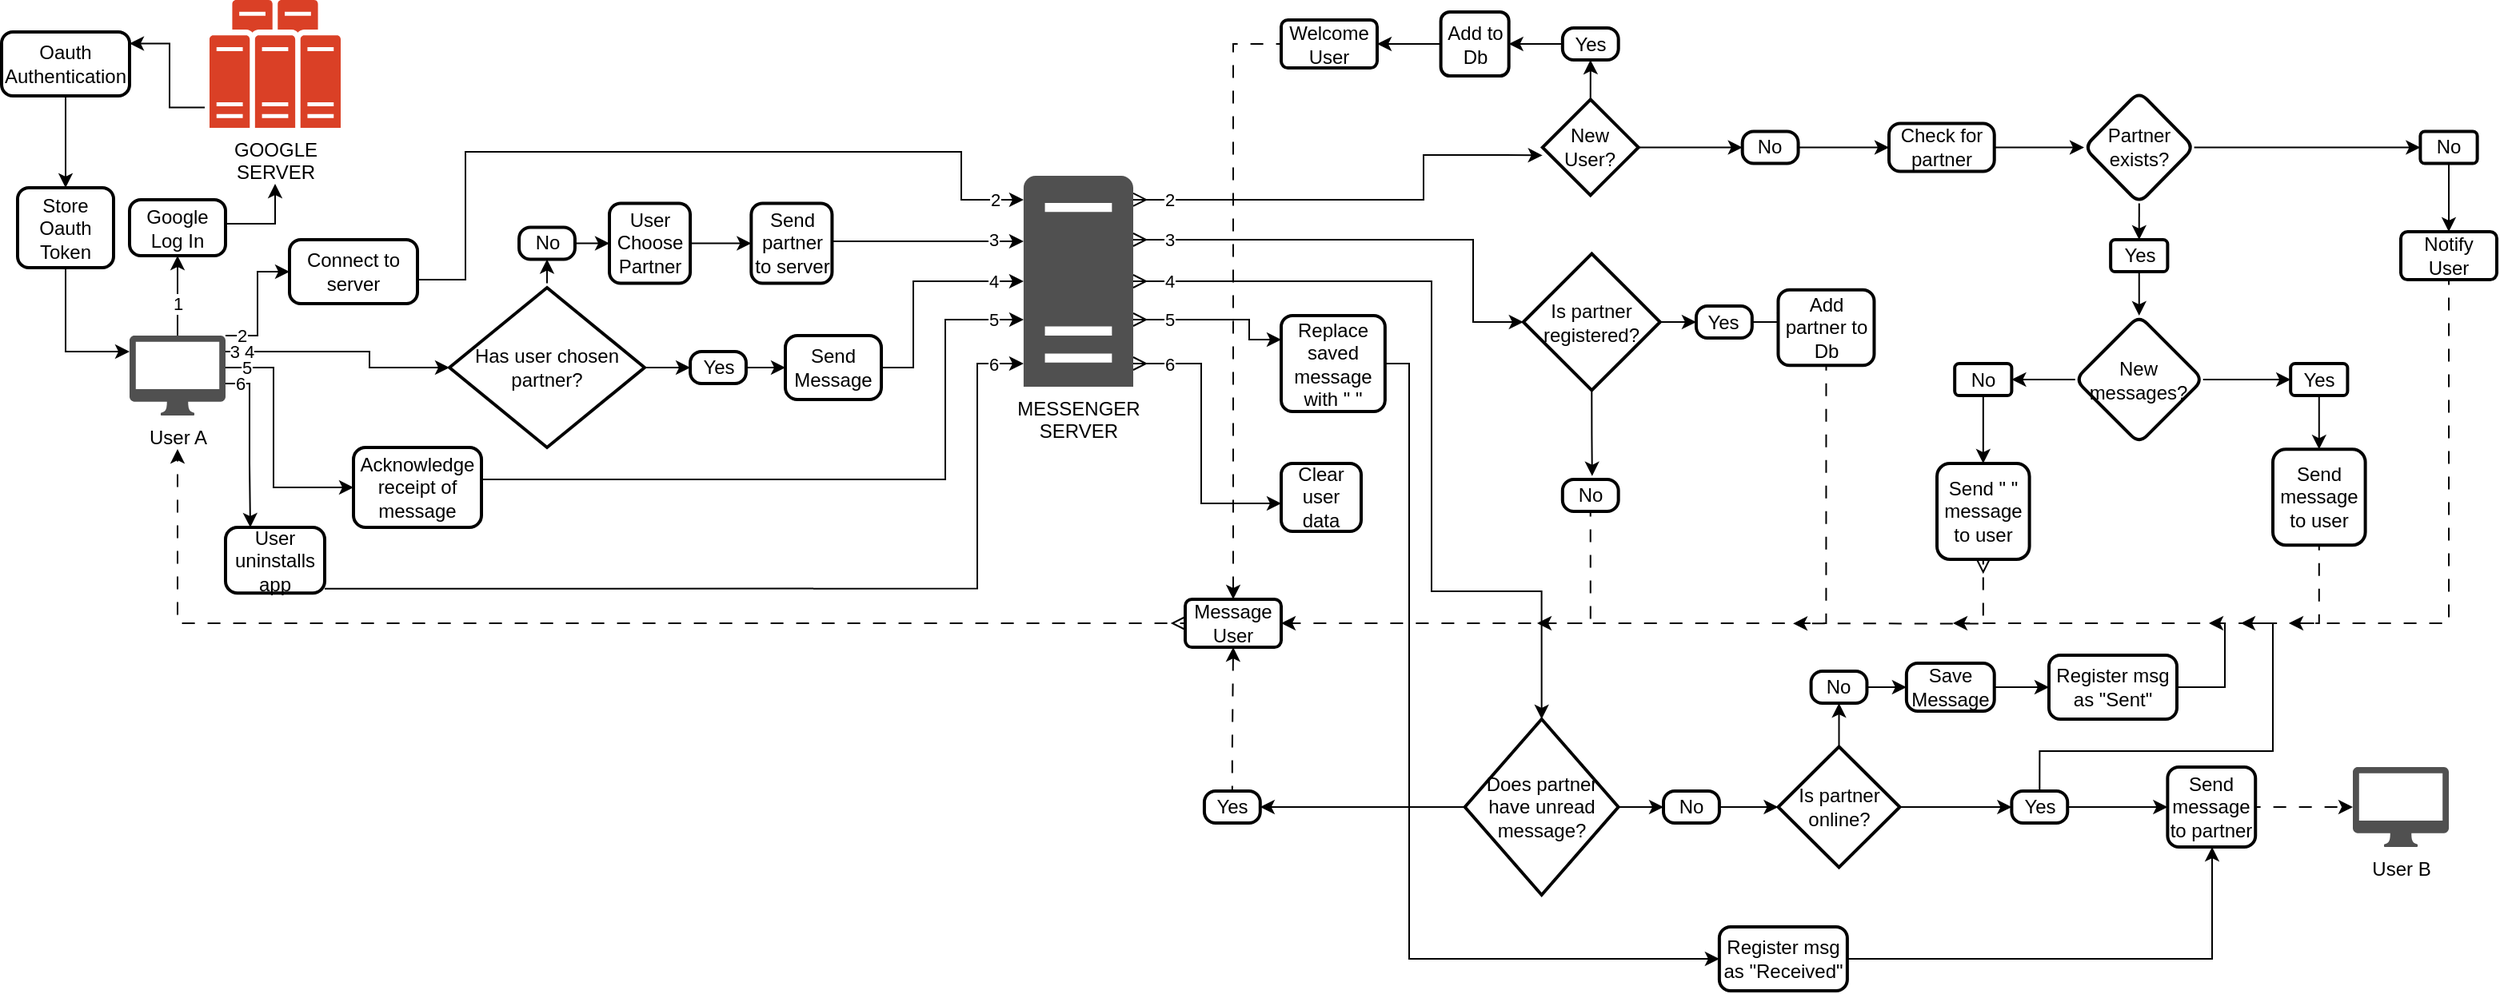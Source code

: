 <mxfile version="24.0.7" type="github">
  <diagram id="C5RBs43oDa-KdzZeNtuy" name="Page-1">
    <mxGraphModel dx="1120" dy="1369" grid="1" gridSize="10" guides="1" tooltips="1" connect="1" arrows="1" fold="1" page="1" pageScale="1" pageWidth="827" pageHeight="1169" math="0" shadow="0">
      <root>
        <mxCell id="WIyWlLk6GJQsqaUBKTNV-0" />
        <mxCell id="WIyWlLk6GJQsqaUBKTNV-1" parent="WIyWlLk6GJQsqaUBKTNV-0" />
        <mxCell id="h7MqWpgEjOswDt-EI_l6-31" value="1" style="edgeStyle=orthogonalEdgeStyle;rounded=0;orthogonalLoop=1;jettySize=auto;html=1;entryX=0.5;entryY=1;entryDx=0;entryDy=0;" parent="WIyWlLk6GJQsqaUBKTNV-1" source="h7MqWpgEjOswDt-EI_l6-2" target="h7MqWpgEjOswDt-EI_l6-8" edge="1">
          <mxGeometry x="-0.2" relative="1" as="geometry">
            <mxPoint x="152" y="250" as="sourcePoint" />
            <mxPoint x="-550" y="60" as="targetPoint" />
            <Array as="points">
              <mxPoint x="-550" y="80" />
              <mxPoint x="-550" y="80" />
            </Array>
            <mxPoint as="offset" />
          </mxGeometry>
        </mxCell>
        <mxCell id="h7MqWpgEjOswDt-EI_l6-88" value="3 4" style="edgeStyle=orthogonalEdgeStyle;rounded=0;orthogonalLoop=1;jettySize=auto;html=1;entryX=0;entryY=0.5;entryDx=0;entryDy=0;entryPerimeter=0;" parent="WIyWlLk6GJQsqaUBKTNV-1" source="h7MqWpgEjOswDt-EI_l6-2" target="h7MqWpgEjOswDt-EI_l6-89" edge="1">
          <mxGeometry x="-0.867" relative="1" as="geometry">
            <mxPoint x="-520" y="120" as="sourcePoint" />
            <mxPoint x="-390" y="110" as="targetPoint" />
            <Array as="points">
              <mxPoint x="-430" y="110" />
              <mxPoint x="-430" y="120" />
            </Array>
            <mxPoint as="offset" />
          </mxGeometry>
        </mxCell>
        <mxCell id="h7MqWpgEjOswDt-EI_l6-167" value="2" style="edgeStyle=orthogonalEdgeStyle;rounded=0;orthogonalLoop=1;jettySize=auto;html=1;entryX=0;entryY=0.5;entryDx=0;entryDy=0;" parent="WIyWlLk6GJQsqaUBKTNV-1" source="h7MqWpgEjOswDt-EI_l6-2" target="h7MqWpgEjOswDt-EI_l6-166" edge="1">
          <mxGeometry x="-0.75" relative="1" as="geometry">
            <Array as="points">
              <mxPoint x="-500" y="100" />
              <mxPoint x="-500" y="60" />
            </Array>
            <mxPoint as="offset" />
          </mxGeometry>
        </mxCell>
        <mxCell id="h7MqWpgEjOswDt-EI_l6-168" value="5" style="edgeStyle=orthogonalEdgeStyle;rounded=0;orthogonalLoop=1;jettySize=auto;html=1;entryX=0;entryY=0.5;entryDx=0;entryDy=0;" parent="WIyWlLk6GJQsqaUBKTNV-1" source="h7MqWpgEjOswDt-EI_l6-2" target="h7MqWpgEjOswDt-EI_l6-157" edge="1">
          <mxGeometry x="-0.84" relative="1" as="geometry">
            <Array as="points">
              <mxPoint x="-490" y="120" />
              <mxPoint x="-490" y="195" />
            </Array>
            <mxPoint as="offset" />
          </mxGeometry>
        </mxCell>
        <mxCell id="7_p2GyNapViN1X11C1iY-2" value="6" style="edgeStyle=orthogonalEdgeStyle;rounded=0;orthogonalLoop=1;jettySize=auto;html=1;entryX=0.25;entryY=0;entryDx=0;entryDy=0;" edge="1" parent="WIyWlLk6GJQsqaUBKTNV-1" source="h7MqWpgEjOswDt-EI_l6-2" target="7_p2GyNapViN1X11C1iY-3">
          <mxGeometry x="-0.841" relative="1" as="geometry">
            <mxPoint x="-500" y="200" as="targetPoint" />
            <Array as="points">
              <mxPoint x="-505" y="130" />
              <mxPoint x="-505" y="180" />
              <mxPoint x="-504" y="180" />
            </Array>
            <mxPoint as="offset" />
          </mxGeometry>
        </mxCell>
        <mxCell id="h7MqWpgEjOswDt-EI_l6-2" value="User A" style="sketch=0;pointerEvents=1;shadow=0;dashed=0;html=1;strokeColor=none;fillColor=#505050;labelPosition=center;verticalLabelPosition=bottom;verticalAlign=top;outlineConnect=0;align=center;shape=mxgraph.office.devices.mac_client;points=[[0.02,0.06,0,0,0],[0.5,1,0,0,21]];" parent="WIyWlLk6GJQsqaUBKTNV-1" vertex="1">
          <mxGeometry x="-580" y="100" width="60" height="50" as="geometry" />
        </mxCell>
        <mxCell id="h7MqWpgEjOswDt-EI_l6-23" style="edgeStyle=orthogonalEdgeStyle;rounded=0;orthogonalLoop=1;jettySize=auto;html=1;exitX=0.983;exitY=0.585;exitDx=0;exitDy=0;entryX=0.5;entryY=1;entryDx=0;entryDy=35;entryPerimeter=0;exitPerimeter=0;" parent="WIyWlLk6GJQsqaUBKTNV-1" source="h7MqWpgEjOswDt-EI_l6-8" target="h7MqWpgEjOswDt-EI_l6-13" edge="1">
          <mxGeometry relative="1" as="geometry">
            <mxPoint x="-490" y="10" as="targetPoint" />
            <Array as="points">
              <mxPoint x="-521" y="30" />
              <mxPoint x="-489" y="30" />
            </Array>
          </mxGeometry>
        </mxCell>
        <mxCell id="h7MqWpgEjOswDt-EI_l6-8" value="Google Log In" style="rounded=1;whiteSpace=wrap;html=1;absoluteArcSize=1;arcSize=14;strokeWidth=2;" parent="WIyWlLk6GJQsqaUBKTNV-1" vertex="1">
          <mxGeometry x="-580" y="15" width="60" height="35" as="geometry" />
        </mxCell>
        <mxCell id="h7MqWpgEjOswDt-EI_l6-34" value="2" style="edgeStyle=orthogonalEdgeStyle;rounded=0;orthogonalLoop=1;jettySize=auto;html=1;entryX=0;entryY=0.5;entryDx=0;entryDy=0;entryPerimeter=0;jumpStyle=none;startArrow=ERmany;startFill=0;strokeWidth=1;shadow=0;" parent="WIyWlLk6GJQsqaUBKTNV-1" edge="1">
          <mxGeometry x="-0.842" relative="1" as="geometry">
            <mxPoint x="303.37" y="-12.8" as="targetPoint" />
            <mxPoint x="47.5" y="14.95" as="sourcePoint" />
            <Array as="points">
              <mxPoint x="229" y="14.95" />
              <mxPoint x="229" y="-13.05" />
              <mxPoint x="280" y="-13.05" />
            </Array>
            <mxPoint as="offset" />
          </mxGeometry>
        </mxCell>
        <mxCell id="h7MqWpgEjOswDt-EI_l6-161" value="5" style="edgeStyle=orthogonalEdgeStyle;rounded=0;orthogonalLoop=1;jettySize=auto;html=1;entryX=0;entryY=0.25;entryDx=0;entryDy=0;startArrow=ERmany;startFill=0;" parent="WIyWlLk6GJQsqaUBKTNV-1" source="h7MqWpgEjOswDt-EI_l6-12" target="h7MqWpgEjOswDt-EI_l6-160" edge="1">
          <mxGeometry x="-0.572" relative="1" as="geometry">
            <mxPoint x="118.96" y="122" as="targetPoint" />
            <Array as="points">
              <mxPoint x="120" y="90" />
              <mxPoint x="120" y="103" />
            </Array>
            <mxPoint as="offset" />
          </mxGeometry>
        </mxCell>
        <mxCell id="h7MqWpgEjOswDt-EI_l6-12" value="MESSENGER&lt;br&gt;SERVER" style="sketch=0;pointerEvents=1;shadow=0;dashed=0;html=1;strokeColor=none;fillColor=#505050;labelPosition=center;verticalLabelPosition=bottom;verticalAlign=top;outlineConnect=0;align=center;shape=mxgraph.office.servers.server_generic;points=[[0.11,0.94,0,0,0],[0.5,1,0,0,34],[1,1,0,2,3]];" parent="WIyWlLk6GJQsqaUBKTNV-1" vertex="1">
          <mxGeometry x="-21.04" width="68.54" height="132" as="geometry" />
        </mxCell>
        <mxCell id="h7MqWpgEjOswDt-EI_l6-13" value="GOOGLE&lt;br&gt;SERVER" style="sketch=0;pointerEvents=1;shadow=0;dashed=0;html=1;strokeColor=none;fillColor=#505050;labelPosition=center;verticalLabelPosition=bottom;verticalAlign=top;outlineConnect=0;align=center;shape=mxgraph.office.servers.server_farm;fillColor=#DA4026;points=[[0,0.84,0,-3,0],[0.5,1,0,0,35]];" parent="WIyWlLk6GJQsqaUBKTNV-1" vertex="1">
          <mxGeometry x="-530" y="-110" width="82" height="80" as="geometry" />
        </mxCell>
        <mxCell id="h7MqWpgEjOswDt-EI_l6-15" value="Oauth&lt;div&gt;&lt;span style=&quot;background-color: initial;&quot;&gt;Authentication&lt;/span&gt;&lt;/div&gt;" style="rounded=1;whiteSpace=wrap;html=1;absoluteArcSize=1;arcSize=14;strokeWidth=2;" parent="WIyWlLk6GJQsqaUBKTNV-1" vertex="1">
          <mxGeometry x="-660" y="-90" width="80" height="40" as="geometry" />
        </mxCell>
        <mxCell id="h7MqWpgEjOswDt-EI_l6-26" style="edgeStyle=orthogonalEdgeStyle;rounded=0;orthogonalLoop=1;jettySize=auto;html=1;exitX=0;exitY=0.84;exitDx=-3;exitDy=0;exitPerimeter=0;entryX=1;entryY=0.18;entryDx=0;entryDy=0;entryPerimeter=0;" parent="WIyWlLk6GJQsqaUBKTNV-1" source="h7MqWpgEjOswDt-EI_l6-13" target="h7MqWpgEjOswDt-EI_l6-15" edge="1">
          <mxGeometry relative="1" as="geometry" />
        </mxCell>
        <mxCell id="h7MqWpgEjOswDt-EI_l6-33" value="" style="edgeStyle=orthogonalEdgeStyle;rounded=0;orthogonalLoop=1;jettySize=auto;html=1;exitX=0.5;exitY=1;exitDx=0;exitDy=0;entryX=0.5;entryY=0;entryDx=0;entryDy=0;" parent="WIyWlLk6GJQsqaUBKTNV-1" source="h7MqWpgEjOswDt-EI_l6-15" target="h7MqWpgEjOswDt-EI_l6-32" edge="1">
          <mxGeometry relative="1" as="geometry">
            <mxPoint x="82" y="200" as="targetPoint" />
            <mxPoint x="52" y="430" as="sourcePoint" />
            <Array as="points" />
          </mxGeometry>
        </mxCell>
        <mxCell id="h7MqWpgEjOswDt-EI_l6-55" style="edgeStyle=orthogonalEdgeStyle;rounded=0;orthogonalLoop=1;jettySize=auto;html=1;exitX=0.5;exitY=0;exitDx=0;exitDy=0;" parent="WIyWlLk6GJQsqaUBKTNV-1" source="h7MqWpgEjOswDt-EI_l6-32" target="h7MqWpgEjOswDt-EI_l6-2" edge="1">
          <mxGeometry relative="1" as="geometry">
            <mxPoint x="82" y="200" as="targetPoint" />
            <Array as="points">
              <mxPoint x="-620" y="110" />
            </Array>
          </mxGeometry>
        </mxCell>
        <mxCell id="h7MqWpgEjOswDt-EI_l6-32" value="Store&lt;div&gt;Oauth&lt;/div&gt;&lt;div&gt;Token&lt;/div&gt;" style="rounded=1;whiteSpace=wrap;html=1;absoluteArcSize=1;arcSize=14;strokeWidth=2;" parent="WIyWlLk6GJQsqaUBKTNV-1" vertex="1">
          <mxGeometry x="-650" y="7.5" width="60" height="50" as="geometry" />
        </mxCell>
        <mxCell id="h7MqWpgEjOswDt-EI_l6-37" style="edgeStyle=orthogonalEdgeStyle;rounded=0;orthogonalLoop=1;jettySize=auto;html=1;exitX=0.5;exitY=0;exitDx=0;exitDy=0;exitPerimeter=0;" parent="WIyWlLk6GJQsqaUBKTNV-1" source="h7MqWpgEjOswDt-EI_l6-36" target="h7MqWpgEjOswDt-EI_l6-38" edge="1">
          <mxGeometry relative="1" as="geometry">
            <mxPoint x="346.043" y="-102.5" as="targetPoint" />
          </mxGeometry>
        </mxCell>
        <mxCell id="h7MqWpgEjOswDt-EI_l6-36" value="New User?" style="strokeWidth=2;html=1;shape=mxgraph.flowchart.decision;whiteSpace=wrap;" parent="WIyWlLk6GJQsqaUBKTNV-1" vertex="1">
          <mxGeometry x="303.37" y="-47.75" width="60" height="60" as="geometry" />
        </mxCell>
        <mxCell id="h7MqWpgEjOswDt-EI_l6-47" value="" style="edgeStyle=orthogonalEdgeStyle;rounded=0;orthogonalLoop=1;jettySize=auto;html=1;" parent="WIyWlLk6GJQsqaUBKTNV-1" source="h7MqWpgEjOswDt-EI_l6-38" target="h7MqWpgEjOswDt-EI_l6-46" edge="1">
          <mxGeometry relative="1" as="geometry" />
        </mxCell>
        <mxCell id="h7MqWpgEjOswDt-EI_l6-38" value="Yes" style="rounded=1;whiteSpace=wrap;html=1;absoluteArcSize=1;arcSize=14;strokeWidth=2;" parent="WIyWlLk6GJQsqaUBKTNV-1" vertex="1">
          <mxGeometry x="315.91" y="-92.5" width="34.93" height="20" as="geometry" />
        </mxCell>
        <mxCell id="h7MqWpgEjOswDt-EI_l6-53" value="" style="edgeStyle=orthogonalEdgeStyle;rounded=0;orthogonalLoop=1;jettySize=auto;html=1;" parent="WIyWlLk6GJQsqaUBKTNV-1" source="h7MqWpgEjOswDt-EI_l6-39" target="h7MqWpgEjOswDt-EI_l6-52" edge="1">
          <mxGeometry relative="1" as="geometry" />
        </mxCell>
        <mxCell id="h7MqWpgEjOswDt-EI_l6-39" value="No" style="rounded=1;whiteSpace=wrap;html=1;absoluteArcSize=1;arcSize=14;strokeWidth=2;" parent="WIyWlLk6GJQsqaUBKTNV-1" vertex="1">
          <mxGeometry x="428.34" y="-27.75" width="34.93" height="20" as="geometry" />
        </mxCell>
        <mxCell id="h7MqWpgEjOswDt-EI_l6-43" style="edgeStyle=orthogonalEdgeStyle;rounded=0;orthogonalLoop=1;jettySize=auto;html=1;exitX=1;exitY=0.5;exitDx=0;exitDy=0;exitPerimeter=0;entryX=0;entryY=0.5;entryDx=0;entryDy=0;" parent="WIyWlLk6GJQsqaUBKTNV-1" source="h7MqWpgEjOswDt-EI_l6-36" target="h7MqWpgEjOswDt-EI_l6-39" edge="1">
          <mxGeometry relative="1" as="geometry">
            <mxPoint x="333.218" y="-17.61" as="targetPoint" />
          </mxGeometry>
        </mxCell>
        <mxCell id="h7MqWpgEjOswDt-EI_l6-50" value="" style="edgeStyle=orthogonalEdgeStyle;rounded=0;orthogonalLoop=1;jettySize=auto;html=1;" parent="WIyWlLk6GJQsqaUBKTNV-1" source="h7MqWpgEjOswDt-EI_l6-46" target="h7MqWpgEjOswDt-EI_l6-49" edge="1">
          <mxGeometry relative="1" as="geometry" />
        </mxCell>
        <mxCell id="h7MqWpgEjOswDt-EI_l6-46" value="Add to Db" style="whiteSpace=wrap;html=1;rounded=1;arcSize=14;strokeWidth=2;" parent="WIyWlLk6GJQsqaUBKTNV-1" vertex="1">
          <mxGeometry x="239.81" y="-102.5" width="42.52" height="40" as="geometry" />
        </mxCell>
        <mxCell id="h7MqWpgEjOswDt-EI_l6-51" style="edgeStyle=orthogonalEdgeStyle;rounded=0;orthogonalLoop=1;jettySize=auto;html=1;exitX=0;exitY=0.5;exitDx=0;exitDy=0;entryX=0.5;entryY=1;entryDx=0;entryDy=21;entryPerimeter=0;startArrow=ERmany;startFill=0;flowAnimation=1;" parent="WIyWlLk6GJQsqaUBKTNV-1" source="h7MqWpgEjOswDt-EI_l6-179" target="h7MqWpgEjOswDt-EI_l6-2" edge="1">
          <mxGeometry relative="1" as="geometry">
            <mxPoint x="-550" y="180" as="targetPoint" />
            <Array as="points">
              <mxPoint x="-550" y="280" />
            </Array>
          </mxGeometry>
        </mxCell>
        <mxCell id="h7MqWpgEjOswDt-EI_l6-180" value="" style="edgeStyle=orthogonalEdgeStyle;rounded=0;orthogonalLoop=1;jettySize=auto;html=1;flowAnimation=1;" parent="WIyWlLk6GJQsqaUBKTNV-1" source="h7MqWpgEjOswDt-EI_l6-49" target="h7MqWpgEjOswDt-EI_l6-179" edge="1">
          <mxGeometry relative="1" as="geometry">
            <Array as="points">
              <mxPoint x="110" y="-82" />
            </Array>
          </mxGeometry>
        </mxCell>
        <mxCell id="h7MqWpgEjOswDt-EI_l6-49" value="Welcome&lt;div&gt;User&lt;/div&gt;" style="whiteSpace=wrap;html=1;rounded=1;arcSize=14;strokeWidth=2;" parent="WIyWlLk6GJQsqaUBKTNV-1" vertex="1">
          <mxGeometry x="140" y="-97.5" width="60" height="30" as="geometry" />
        </mxCell>
        <mxCell id="h7MqWpgEjOswDt-EI_l6-59" value="" style="edgeStyle=orthogonalEdgeStyle;rounded=0;orthogonalLoop=1;jettySize=auto;html=1;" parent="WIyWlLk6GJQsqaUBKTNV-1" source="h7MqWpgEjOswDt-EI_l6-52" target="h7MqWpgEjOswDt-EI_l6-58" edge="1">
          <mxGeometry relative="1" as="geometry" />
        </mxCell>
        <mxCell id="h7MqWpgEjOswDt-EI_l6-52" value="Check for partner" style="rounded=1;whiteSpace=wrap;html=1;absoluteArcSize=1;arcSize=14;strokeWidth=2;" parent="WIyWlLk6GJQsqaUBKTNV-1" vertex="1">
          <mxGeometry x="520" y="-32.75" width="65.86" height="30" as="geometry" />
        </mxCell>
        <mxCell id="h7MqWpgEjOswDt-EI_l6-64" style="edgeStyle=orthogonalEdgeStyle;rounded=0;orthogonalLoop=1;jettySize=auto;html=1;exitX=1;exitY=0.5;exitDx=0;exitDy=0;entryX=0;entryY=0.5;entryDx=0;entryDy=0;" parent="WIyWlLk6GJQsqaUBKTNV-1" source="h7MqWpgEjOswDt-EI_l6-58" target="h7MqWpgEjOswDt-EI_l6-63" edge="1">
          <mxGeometry relative="1" as="geometry" />
        </mxCell>
        <mxCell id="h7MqWpgEjOswDt-EI_l6-189" style="edgeStyle=orthogonalEdgeStyle;rounded=0;orthogonalLoop=1;jettySize=auto;html=1;exitX=0.5;exitY=1;exitDx=0;exitDy=0;entryX=0.5;entryY=0;entryDx=0;entryDy=0;" parent="WIyWlLk6GJQsqaUBKTNV-1" source="h7MqWpgEjOswDt-EI_l6-58" target="h7MqWpgEjOswDt-EI_l6-188" edge="1">
          <mxGeometry relative="1" as="geometry" />
        </mxCell>
        <mxCell id="h7MqWpgEjOswDt-EI_l6-58" value="Partner&lt;div&gt;exists?&lt;/div&gt;" style="rhombus;whiteSpace=wrap;html=1;rounded=1;arcSize=14;strokeWidth=2;" parent="WIyWlLk6GJQsqaUBKTNV-1" vertex="1">
          <mxGeometry x="642" y="-52.75" width="68.79" height="70" as="geometry" />
        </mxCell>
        <mxCell id="h7MqWpgEjOswDt-EI_l6-193" style="edgeStyle=orthogonalEdgeStyle;rounded=0;orthogonalLoop=1;jettySize=auto;html=1;exitX=0.5;exitY=1;exitDx=0;exitDy=0;flowAnimation=1;" parent="WIyWlLk6GJQsqaUBKTNV-1" source="h7MqWpgEjOswDt-EI_l6-194" edge="1">
          <mxGeometry relative="1" as="geometry">
            <mxPoint x="560" y="280" as="targetPoint" />
            <Array as="points">
              <mxPoint x="789" y="280" />
            </Array>
          </mxGeometry>
        </mxCell>
        <mxCell id="h7MqWpgEjOswDt-EI_l6-195" style="edgeStyle=orthogonalEdgeStyle;rounded=0;orthogonalLoop=1;jettySize=auto;html=1;exitX=0.5;exitY=1;exitDx=0;exitDy=0;entryX=0.5;entryY=0;entryDx=0;entryDy=0;" parent="WIyWlLk6GJQsqaUBKTNV-1" source="h7MqWpgEjOswDt-EI_l6-61" target="h7MqWpgEjOswDt-EI_l6-194" edge="1">
          <mxGeometry relative="1" as="geometry" />
        </mxCell>
        <mxCell id="h7MqWpgEjOswDt-EI_l6-61" value="Yes" style="whiteSpace=wrap;html=1;rounded=1;arcSize=14;strokeWidth=2;" parent="WIyWlLk6GJQsqaUBKTNV-1" vertex="1">
          <mxGeometry x="771.09" y="117.5" width="35.61" height="20" as="geometry" />
        </mxCell>
        <mxCell id="h7MqWpgEjOswDt-EI_l6-66" value="" style="edgeStyle=orthogonalEdgeStyle;rounded=0;orthogonalLoop=1;jettySize=auto;html=1;" parent="WIyWlLk6GJQsqaUBKTNV-1" source="h7MqWpgEjOswDt-EI_l6-63" target="h7MqWpgEjOswDt-EI_l6-65" edge="1">
          <mxGeometry relative="1" as="geometry" />
        </mxCell>
        <mxCell id="h7MqWpgEjOswDt-EI_l6-63" value="No" style="whiteSpace=wrap;html=1;rounded=1;arcSize=14;strokeWidth=2;" parent="WIyWlLk6GJQsqaUBKTNV-1" vertex="1">
          <mxGeometry x="852.19" y="-27.75" width="35.61" height="20" as="geometry" />
        </mxCell>
        <mxCell id="h7MqWpgEjOswDt-EI_l6-196" style="edgeStyle=orthogonalEdgeStyle;rounded=0;orthogonalLoop=1;jettySize=auto;html=1;exitX=0.5;exitY=1;exitDx=0;exitDy=0;flowAnimation=1;" parent="WIyWlLk6GJQsqaUBKTNV-1" source="h7MqWpgEjOswDt-EI_l6-65" edge="1">
          <mxGeometry relative="1" as="geometry">
            <mxPoint x="770" y="280" as="targetPoint" />
            <Array as="points">
              <mxPoint x="870" y="280" />
            </Array>
          </mxGeometry>
        </mxCell>
        <mxCell id="h7MqWpgEjOswDt-EI_l6-65" value="Notify&lt;div&gt;User&lt;/div&gt;" style="whiteSpace=wrap;html=1;rounded=1;arcSize=14;strokeWidth=2;" parent="WIyWlLk6GJQsqaUBKTNV-1" vertex="1">
          <mxGeometry x="840" y="35" width="60" height="30" as="geometry" />
        </mxCell>
        <mxCell id="h7MqWpgEjOswDt-EI_l6-192" style="edgeStyle=orthogonalEdgeStyle;rounded=0;orthogonalLoop=1;jettySize=auto;html=1;exitX=1;exitY=0.5;exitDx=0;exitDy=0;entryX=0;entryY=0.5;entryDx=0;entryDy=0;" parent="WIyWlLk6GJQsqaUBKTNV-1" source="h7MqWpgEjOswDt-EI_l6-71" target="h7MqWpgEjOswDt-EI_l6-61" edge="1">
          <mxGeometry relative="1" as="geometry" />
        </mxCell>
        <mxCell id="h7MqWpgEjOswDt-EI_l6-198" style="edgeStyle=orthogonalEdgeStyle;rounded=0;orthogonalLoop=1;jettySize=auto;html=1;exitX=0;exitY=0.5;exitDx=0;exitDy=0;entryX=1;entryY=0.5;entryDx=0;entryDy=0;" parent="WIyWlLk6GJQsqaUBKTNV-1" source="h7MqWpgEjOswDt-EI_l6-71" target="h7MqWpgEjOswDt-EI_l6-74" edge="1">
          <mxGeometry relative="1" as="geometry" />
        </mxCell>
        <mxCell id="h7MqWpgEjOswDt-EI_l6-71" value="New messages?" style="rhombus;whiteSpace=wrap;html=1;rounded=1;arcSize=14;strokeWidth=2;" parent="WIyWlLk6GJQsqaUBKTNV-1" vertex="1">
          <mxGeometry x="636.39" y="87.5" width="80" height="80" as="geometry" />
        </mxCell>
        <mxCell id="h7MqWpgEjOswDt-EI_l6-78" value="" style="edgeStyle=orthogonalEdgeStyle;rounded=0;orthogonalLoop=1;jettySize=auto;html=1;" parent="WIyWlLk6GJQsqaUBKTNV-1" source="h7MqWpgEjOswDt-EI_l6-74" target="h7MqWpgEjOswDt-EI_l6-77" edge="1">
          <mxGeometry relative="1" as="geometry" />
        </mxCell>
        <mxCell id="h7MqWpgEjOswDt-EI_l6-74" value="No" style="whiteSpace=wrap;html=1;rounded=1;arcSize=14;strokeWidth=2;" parent="WIyWlLk6GJQsqaUBKTNV-1" vertex="1">
          <mxGeometry x="561.09" y="117.5" width="35.61" height="20" as="geometry" />
        </mxCell>
        <mxCell id="h7MqWpgEjOswDt-EI_l6-191" style="edgeStyle=orthogonalEdgeStyle;rounded=0;orthogonalLoop=1;jettySize=auto;html=1;exitX=0.5;exitY=1;exitDx=0;exitDy=0;startArrow=ERmany;startFill=0;flowAnimation=1;" parent="WIyWlLk6GJQsqaUBKTNV-1" source="h7MqWpgEjOswDt-EI_l6-77" edge="1">
          <mxGeometry relative="1" as="geometry">
            <mxPoint x="460" y="280.174" as="targetPoint" />
            <Array as="points">
              <mxPoint x="579" y="280" />
            </Array>
          </mxGeometry>
        </mxCell>
        <mxCell id="h7MqWpgEjOswDt-EI_l6-77" value="Send &quot; &quot; message to user" style="whiteSpace=wrap;html=1;rounded=1;arcSize=14;strokeWidth=2;" parent="WIyWlLk6GJQsqaUBKTNV-1" vertex="1">
          <mxGeometry x="550" y="180" width="57.8" height="60" as="geometry" />
        </mxCell>
        <mxCell id="h7MqWpgEjOswDt-EI_l6-93" style="edgeStyle=orthogonalEdgeStyle;rounded=0;orthogonalLoop=1;jettySize=auto;html=1;exitX=0.5;exitY=0;exitDx=0;exitDy=0;exitPerimeter=0;entryX=0.5;entryY=1;entryDx=0;entryDy=0;" parent="WIyWlLk6GJQsqaUBKTNV-1" target="h7MqWpgEjOswDt-EI_l6-92" edge="1">
          <mxGeometry relative="1" as="geometry">
            <mxPoint x="-319" y="67.25" as="sourcePoint" />
          </mxGeometry>
        </mxCell>
        <mxCell id="7_p2GyNapViN1X11C1iY-0" style="edgeStyle=orthogonalEdgeStyle;rounded=0;orthogonalLoop=1;jettySize=auto;html=1;exitX=1;exitY=0.5;exitDx=0;exitDy=0;exitPerimeter=0;entryX=0;entryY=0.5;entryDx=0;entryDy=0;" edge="1" parent="WIyWlLk6GJQsqaUBKTNV-1" source="h7MqWpgEjOswDt-EI_l6-89" target="h7MqWpgEjOswDt-EI_l6-90">
          <mxGeometry relative="1" as="geometry" />
        </mxCell>
        <mxCell id="h7MqWpgEjOswDt-EI_l6-89" value="Has user chosen partner?" style="strokeWidth=2;html=1;shape=mxgraph.flowchart.decision;whiteSpace=wrap;" parent="WIyWlLk6GJQsqaUBKTNV-1" vertex="1">
          <mxGeometry x="-380" y="70" width="122" height="100" as="geometry" />
        </mxCell>
        <mxCell id="h7MqWpgEjOswDt-EI_l6-123" value="" style="edgeStyle=orthogonalEdgeStyle;rounded=0;orthogonalLoop=1;jettySize=auto;html=1;" parent="WIyWlLk6GJQsqaUBKTNV-1" source="h7MqWpgEjOswDt-EI_l6-90" target="h7MqWpgEjOswDt-EI_l6-122" edge="1">
          <mxGeometry relative="1" as="geometry" />
        </mxCell>
        <mxCell id="h7MqWpgEjOswDt-EI_l6-90" value="Yes" style="rounded=1;whiteSpace=wrap;html=1;absoluteArcSize=1;arcSize=14;strokeWidth=2;" parent="WIyWlLk6GJQsqaUBKTNV-1" vertex="1">
          <mxGeometry x="-229.46" y="110" width="34.93" height="20" as="geometry" />
        </mxCell>
        <mxCell id="h7MqWpgEjOswDt-EI_l6-95" value="" style="edgeStyle=orthogonalEdgeStyle;rounded=0;orthogonalLoop=1;jettySize=auto;html=1;" parent="WIyWlLk6GJQsqaUBKTNV-1" source="h7MqWpgEjOswDt-EI_l6-92" target="h7MqWpgEjOswDt-EI_l6-94" edge="1">
          <mxGeometry relative="1" as="geometry" />
        </mxCell>
        <mxCell id="h7MqWpgEjOswDt-EI_l6-92" value="No" style="rounded=1;whiteSpace=wrap;html=1;absoluteArcSize=1;arcSize=14;strokeWidth=2;" parent="WIyWlLk6GJQsqaUBKTNV-1" vertex="1">
          <mxGeometry x="-336.47" y="32.25" width="34.93" height="20" as="geometry" />
        </mxCell>
        <mxCell id="h7MqWpgEjOswDt-EI_l6-98" value="" style="edgeStyle=orthogonalEdgeStyle;rounded=0;orthogonalLoop=1;jettySize=auto;html=1;" parent="WIyWlLk6GJQsqaUBKTNV-1" source="h7MqWpgEjOswDt-EI_l6-94" target="h7MqWpgEjOswDt-EI_l6-97" edge="1">
          <mxGeometry relative="1" as="geometry" />
        </mxCell>
        <mxCell id="h7MqWpgEjOswDt-EI_l6-94" value="User Choose Partner" style="rounded=1;whiteSpace=wrap;html=1;absoluteArcSize=1;arcSize=14;strokeWidth=2;" parent="WIyWlLk6GJQsqaUBKTNV-1" vertex="1">
          <mxGeometry x="-280" y="17.25" width="50.54" height="50" as="geometry" />
        </mxCell>
        <mxCell id="h7MqWpgEjOswDt-EI_l6-99" value="3" style="edgeStyle=orthogonalEdgeStyle;rounded=0;orthogonalLoop=1;jettySize=auto;html=1;exitX=1;exitY=0.5;exitDx=0;exitDy=0;" parent="WIyWlLk6GJQsqaUBKTNV-1" target="h7MqWpgEjOswDt-EI_l6-12" edge="1">
          <mxGeometry x="0.686" y="1" relative="1" as="geometry">
            <Array as="points">
              <mxPoint x="-141" y="41" />
            </Array>
            <mxPoint as="offset" />
            <mxPoint x="-140.79" y="39.95" as="sourcePoint" />
            <mxPoint x="-30" y="40" as="targetPoint" />
          </mxGeometry>
        </mxCell>
        <mxCell id="h7MqWpgEjOswDt-EI_l6-97" value="Send&lt;div&gt;partner to server&lt;/div&gt;" style="rounded=1;whiteSpace=wrap;html=1;absoluteArcSize=1;arcSize=14;strokeWidth=2;" parent="WIyWlLk6GJQsqaUBKTNV-1" vertex="1">
          <mxGeometry x="-191.33" y="17.25" width="50.54" height="50" as="geometry" />
        </mxCell>
        <mxCell id="h7MqWpgEjOswDt-EI_l6-108" style="edgeStyle=orthogonalEdgeStyle;rounded=0;orthogonalLoop=1;jettySize=auto;html=1;exitX=1;exitY=0.5;exitDx=0;exitDy=0;exitPerimeter=0;entryX=0;entryY=0.5;entryDx=0;entryDy=0;" parent="WIyWlLk6GJQsqaUBKTNV-1" source="h7MqWpgEjOswDt-EI_l6-101" target="h7MqWpgEjOswDt-EI_l6-104" edge="1">
          <mxGeometry relative="1" as="geometry" />
        </mxCell>
        <mxCell id="h7MqWpgEjOswDt-EI_l6-101" value="&lt;span style=&quot;background-color: initial;&quot;&gt;Is partner registered?&lt;/span&gt;" style="strokeWidth=2;html=1;shape=mxgraph.flowchart.decision;whiteSpace=wrap;" parent="WIyWlLk6GJQsqaUBKTNV-1" vertex="1">
          <mxGeometry x="291.4" y="48.75" width="85.5" height="85.5" as="geometry" />
        </mxCell>
        <mxCell id="h7MqWpgEjOswDt-EI_l6-103" value="3" style="edgeStyle=orthogonalEdgeStyle;rounded=0;orthogonalLoop=1;jettySize=auto;html=1;entryX=0;entryY=0.5;entryDx=0;entryDy=0;entryPerimeter=0;startArrow=ERmany;startFill=0;" parent="WIyWlLk6GJQsqaUBKTNV-1" source="h7MqWpgEjOswDt-EI_l6-12" target="h7MqWpgEjOswDt-EI_l6-101" edge="1">
          <mxGeometry x="-0.848" relative="1" as="geometry">
            <Array as="points">
              <mxPoint x="260" y="40" />
              <mxPoint x="260" y="92" />
            </Array>
            <mxPoint as="offset" />
          </mxGeometry>
        </mxCell>
        <mxCell id="h7MqWpgEjOswDt-EI_l6-118" value="" style="edgeStyle=orthogonalEdgeStyle;rounded=0;orthogonalLoop=1;jettySize=auto;html=1;" parent="WIyWlLk6GJQsqaUBKTNV-1" source="h7MqWpgEjOswDt-EI_l6-104" target="h7MqWpgEjOswDt-EI_l6-117" edge="1">
          <mxGeometry relative="1" as="geometry" />
        </mxCell>
        <mxCell id="h7MqWpgEjOswDt-EI_l6-104" value="Yes" style="rounded=1;whiteSpace=wrap;html=1;absoluteArcSize=1;arcSize=14;strokeWidth=2;" parent="WIyWlLk6GJQsqaUBKTNV-1" vertex="1">
          <mxGeometry x="399.47" y="81.5" width="34.93" height="20" as="geometry" />
        </mxCell>
        <mxCell id="h7MqWpgEjOswDt-EI_l6-186" style="edgeStyle=orthogonalEdgeStyle;rounded=0;orthogonalLoop=1;jettySize=auto;html=1;exitX=0.5;exitY=1;exitDx=0;exitDy=0;entryX=1;entryY=0.5;entryDx=0;entryDy=0;flowAnimation=1;" parent="WIyWlLk6GJQsqaUBKTNV-1" source="h7MqWpgEjOswDt-EI_l6-105" target="h7MqWpgEjOswDt-EI_l6-179" edge="1">
          <mxGeometry relative="1" as="geometry">
            <Array as="points">
              <mxPoint x="333" y="280" />
            </Array>
          </mxGeometry>
        </mxCell>
        <mxCell id="h7MqWpgEjOswDt-EI_l6-105" value="No" style="rounded=1;whiteSpace=wrap;html=1;absoluteArcSize=1;arcSize=14;strokeWidth=2;" parent="WIyWlLk6GJQsqaUBKTNV-1" vertex="1">
          <mxGeometry x="315.9" y="190" width="34.93" height="20" as="geometry" />
        </mxCell>
        <mxCell id="h7MqWpgEjOswDt-EI_l6-109" style="edgeStyle=orthogonalEdgeStyle;rounded=0;orthogonalLoop=1;jettySize=auto;html=1;exitX=0.5;exitY=1;exitDx=0;exitDy=0;exitPerimeter=0;entryX=0.53;entryY=-0.106;entryDx=0;entryDy=0;entryPerimeter=0;" parent="WIyWlLk6GJQsqaUBKTNV-1" source="h7MqWpgEjOswDt-EI_l6-101" target="h7MqWpgEjOswDt-EI_l6-105" edge="1">
          <mxGeometry relative="1" as="geometry" />
        </mxCell>
        <mxCell id="h7MqWpgEjOswDt-EI_l6-119" style="edgeStyle=orthogonalEdgeStyle;rounded=0;orthogonalLoop=1;jettySize=auto;html=1;exitX=0.5;exitY=1;exitDx=0;exitDy=0;flowAnimation=1;" parent="WIyWlLk6GJQsqaUBKTNV-1" source="h7MqWpgEjOswDt-EI_l6-117" edge="1">
          <mxGeometry relative="1" as="geometry">
            <mxPoint x="300" y="280" as="targetPoint" />
            <Array as="points">
              <mxPoint x="481" y="280" />
              <mxPoint x="320" y="280" />
            </Array>
          </mxGeometry>
        </mxCell>
        <mxCell id="h7MqWpgEjOswDt-EI_l6-117" value="Add partner to Db" style="rounded=1;whiteSpace=wrap;html=1;absoluteArcSize=1;arcSize=14;strokeWidth=2;" parent="WIyWlLk6GJQsqaUBKTNV-1" vertex="1">
          <mxGeometry x="450.73" y="71.38" width="60" height="47.25" as="geometry" />
        </mxCell>
        <mxCell id="7_p2GyNapViN1X11C1iY-1" value="4" style="edgeStyle=orthogonalEdgeStyle;rounded=0;orthogonalLoop=1;jettySize=auto;html=1;exitX=1;exitY=0.5;exitDx=0;exitDy=0;" edge="1" parent="WIyWlLk6GJQsqaUBKTNV-1" source="h7MqWpgEjOswDt-EI_l6-122" target="h7MqWpgEjOswDt-EI_l6-12">
          <mxGeometry x="0.735" relative="1" as="geometry">
            <Array as="points">
              <mxPoint x="-90" y="120" />
              <mxPoint x="-90" y="66" />
            </Array>
            <mxPoint as="offset" />
          </mxGeometry>
        </mxCell>
        <mxCell id="h7MqWpgEjOswDt-EI_l6-122" value="Send Message" style="rounded=1;whiteSpace=wrap;html=1;absoluteArcSize=1;arcSize=15;strokeWidth=2;" parent="WIyWlLk6GJQsqaUBKTNV-1" vertex="1">
          <mxGeometry x="-170" y="100" width="60" height="40" as="geometry" />
        </mxCell>
        <mxCell id="h7MqWpgEjOswDt-EI_l6-202" style="edgeStyle=orthogonalEdgeStyle;rounded=0;orthogonalLoop=1;jettySize=auto;html=1;exitX=0.5;exitY=0;exitDx=0;exitDy=0;exitPerimeter=0;entryX=0.5;entryY=1;entryDx=0;entryDy=0;" parent="WIyWlLk6GJQsqaUBKTNV-1" source="h7MqWpgEjOswDt-EI_l6-127" target="h7MqWpgEjOswDt-EI_l6-129" edge="1">
          <mxGeometry relative="1" as="geometry" />
        </mxCell>
        <mxCell id="h7MqWpgEjOswDt-EI_l6-127" value="&lt;span style=&quot;background-color: initial;&quot;&gt;Is partner online?&lt;/span&gt;" style="strokeWidth=2;html=1;shape=mxgraph.flowchart.decision;whiteSpace=wrap;" parent="WIyWlLk6GJQsqaUBKTNV-1" vertex="1">
          <mxGeometry x="450.73" y="357.25" width="76.03" height="75.5" as="geometry" />
        </mxCell>
        <mxCell id="h7MqWpgEjOswDt-EI_l6-141" style="edgeStyle=orthogonalEdgeStyle;rounded=0;orthogonalLoop=1;jettySize=auto;html=1;exitX=1;exitY=0.5;exitDx=0;exitDy=0;entryX=0;entryY=0.5;entryDx=0;entryDy=0;" parent="WIyWlLk6GJQsqaUBKTNV-1" source="h7MqWpgEjOswDt-EI_l6-128" target="h7MqWpgEjOswDt-EI_l6-140" edge="1">
          <mxGeometry relative="1" as="geometry" />
        </mxCell>
        <mxCell id="7_p2GyNapViN1X11C1iY-16" style="edgeStyle=orthogonalEdgeStyle;rounded=0;orthogonalLoop=1;jettySize=auto;html=1;exitX=0.5;exitY=0;exitDx=0;exitDy=0;" edge="1" parent="WIyWlLk6GJQsqaUBKTNV-1" source="h7MqWpgEjOswDt-EI_l6-128">
          <mxGeometry relative="1" as="geometry">
            <mxPoint x="740" y="280" as="targetPoint" />
            <Array as="points">
              <mxPoint x="614" y="360" />
              <mxPoint x="760" y="360" />
              <mxPoint x="760" y="280" />
            </Array>
          </mxGeometry>
        </mxCell>
        <mxCell id="h7MqWpgEjOswDt-EI_l6-128" value="Yes" style="rounded=1;whiteSpace=wrap;html=1;absoluteArcSize=1;arcSize=14;strokeWidth=2;" parent="WIyWlLk6GJQsqaUBKTNV-1" vertex="1">
          <mxGeometry x="596.7" y="385" width="34.93" height="20" as="geometry" />
        </mxCell>
        <mxCell id="h7MqWpgEjOswDt-EI_l6-203" style="edgeStyle=orthogonalEdgeStyle;rounded=0;orthogonalLoop=1;jettySize=auto;html=1;exitX=1;exitY=0.5;exitDx=0;exitDy=0;entryX=0;entryY=0.5;entryDx=0;entryDy=0;" parent="WIyWlLk6GJQsqaUBKTNV-1" source="h7MqWpgEjOswDt-EI_l6-129" target="h7MqWpgEjOswDt-EI_l6-144" edge="1">
          <mxGeometry relative="1" as="geometry" />
        </mxCell>
        <mxCell id="h7MqWpgEjOswDt-EI_l6-129" value="No" style="rounded=1;whiteSpace=wrap;html=1;absoluteArcSize=1;arcSize=14;strokeWidth=2;" parent="WIyWlLk6GJQsqaUBKTNV-1" vertex="1">
          <mxGeometry x="471.28" y="310.0" width="34.93" height="20" as="geometry" />
        </mxCell>
        <mxCell id="h7MqWpgEjOswDt-EI_l6-130" style="edgeStyle=orthogonalEdgeStyle;rounded=0;orthogonalLoop=1;jettySize=auto;html=1;exitX=1;exitY=0.5;exitDx=0;exitDy=0;exitPerimeter=0;entryX=0;entryY=0.5;entryDx=0;entryDy=0;" parent="WIyWlLk6GJQsqaUBKTNV-1" source="h7MqWpgEjOswDt-EI_l6-127" target="h7MqWpgEjOswDt-EI_l6-128" edge="1">
          <mxGeometry relative="1" as="geometry">
            <Array as="points" />
          </mxGeometry>
        </mxCell>
        <mxCell id="h7MqWpgEjOswDt-EI_l6-132" value="4" style="edgeStyle=orthogonalEdgeStyle;rounded=0;orthogonalLoop=1;jettySize=auto;html=1;entryX=0.5;entryY=0;entryDx=0;entryDy=0;entryPerimeter=0;startArrow=ERmany;startFill=0;" parent="WIyWlLk6GJQsqaUBKTNV-1" source="h7MqWpgEjOswDt-EI_l6-12" target="h7MqWpgEjOswDt-EI_l6-149" edge="1">
          <mxGeometry x="-0.915" relative="1" as="geometry">
            <mxPoint x="47.5" y="81.5" as="sourcePoint" />
            <mxPoint x="234.33" y="319.5" as="targetPoint" />
            <Array as="points">
              <mxPoint x="234" y="66" />
              <mxPoint x="234" y="260" />
              <mxPoint x="303" y="260" />
            </Array>
            <mxPoint as="offset" />
          </mxGeometry>
        </mxCell>
        <mxCell id="h7MqWpgEjOswDt-EI_l6-133" value="User B" style="sketch=0;pointerEvents=1;shadow=0;dashed=0;html=1;strokeColor=none;fillColor=#505050;labelPosition=center;verticalLabelPosition=bottom;verticalAlign=top;outlineConnect=0;align=center;shape=mxgraph.office.devices.mac_client;points=[[0,0,0,-37,-3],[0.5,1,0,0,21]];" parent="WIyWlLk6GJQsqaUBKTNV-1" vertex="1">
          <mxGeometry x="810.0" y="370" width="60" height="50" as="geometry" />
        </mxCell>
        <mxCell id="h7MqWpgEjOswDt-EI_l6-201" style="edgeStyle=orthogonalEdgeStyle;rounded=0;orthogonalLoop=1;jettySize=auto;html=1;exitX=1;exitY=0.5;exitDx=0;exitDy=0;flowAnimation=1;" parent="WIyWlLk6GJQsqaUBKTNV-1" source="h7MqWpgEjOswDt-EI_l6-140" target="h7MqWpgEjOswDt-EI_l6-133" edge="1">
          <mxGeometry relative="1" as="geometry" />
        </mxCell>
        <mxCell id="h7MqWpgEjOswDt-EI_l6-140" value="Send message to partner" style="rounded=1;whiteSpace=wrap;html=1;absoluteArcSize=1;arcSize=14;strokeWidth=2;" parent="WIyWlLk6GJQsqaUBKTNV-1" vertex="1">
          <mxGeometry x="694.19" y="370" width="54.93" height="50" as="geometry" />
        </mxCell>
        <mxCell id="7_p2GyNapViN1X11C1iY-14" value="" style="edgeStyle=orthogonalEdgeStyle;rounded=0;orthogonalLoop=1;jettySize=auto;html=1;" edge="1" parent="WIyWlLk6GJQsqaUBKTNV-1" source="h7MqWpgEjOswDt-EI_l6-144" target="7_p2GyNapViN1X11C1iY-13">
          <mxGeometry relative="1" as="geometry" />
        </mxCell>
        <mxCell id="h7MqWpgEjOswDt-EI_l6-144" value="Save Message" style="rounded=1;whiteSpace=wrap;html=1;absoluteArcSize=1;arcSize=14;strokeWidth=2;" parent="WIyWlLk6GJQsqaUBKTNV-1" vertex="1">
          <mxGeometry x="530.93" y="305" width="54.93" height="30" as="geometry" />
        </mxCell>
        <mxCell id="h7MqWpgEjOswDt-EI_l6-152" style="edgeStyle=orthogonalEdgeStyle;rounded=0;orthogonalLoop=1;jettySize=auto;html=1;exitX=1;exitY=0.5;exitDx=0;exitDy=0;exitPerimeter=0;entryX=0;entryY=0.5;entryDx=0;entryDy=0;" parent="WIyWlLk6GJQsqaUBKTNV-1" source="h7MqWpgEjOswDt-EI_l6-149" target="h7MqWpgEjOswDt-EI_l6-151" edge="1">
          <mxGeometry relative="1" as="geometry">
            <mxPoint x="234.5" y="570" as="targetPoint" />
            <Array as="points">
              <mxPoint x="320" y="395" />
              <mxPoint x="320" y="395" />
            </Array>
          </mxGeometry>
        </mxCell>
        <mxCell id="h7MqWpgEjOswDt-EI_l6-184" style="edgeStyle=orthogonalEdgeStyle;rounded=0;orthogonalLoop=1;jettySize=auto;html=1;exitX=0;exitY=0.5;exitDx=0;exitDy=0;exitPerimeter=0;entryX=1;entryY=0.5;entryDx=0;entryDy=0;" parent="WIyWlLk6GJQsqaUBKTNV-1" source="h7MqWpgEjOswDt-EI_l6-149" target="h7MqWpgEjOswDt-EI_l6-150" edge="1">
          <mxGeometry relative="1" as="geometry" />
        </mxCell>
        <mxCell id="h7MqWpgEjOswDt-EI_l6-149" value="&lt;span style=&quot;background-color: initial;&quot;&gt;Does partner have unread message?&lt;/span&gt;" style="strokeWidth=2;html=1;shape=mxgraph.flowchart.decision;whiteSpace=wrap;" parent="WIyWlLk6GJQsqaUBKTNV-1" vertex="1">
          <mxGeometry x="254.84" y="340" width="96" height="110" as="geometry" />
        </mxCell>
        <mxCell id="h7MqWpgEjOswDt-EI_l6-185" style="edgeStyle=orthogonalEdgeStyle;rounded=0;orthogonalLoop=1;jettySize=auto;html=1;entryX=0.5;entryY=1;entryDx=0;entryDy=0;exitX=0.5;exitY=0;exitDx=0;exitDy=0;flowAnimation=1;" parent="WIyWlLk6GJQsqaUBKTNV-1" source="h7MqWpgEjOswDt-EI_l6-150" target="h7MqWpgEjOswDt-EI_l6-179" edge="1">
          <mxGeometry relative="1" as="geometry">
            <mxPoint x="120" y="370" as="sourcePoint" />
            <Array as="points">
              <mxPoint x="109" y="360" />
              <mxPoint x="110" y="360" />
            </Array>
          </mxGeometry>
        </mxCell>
        <mxCell id="h7MqWpgEjOswDt-EI_l6-150" value="Yes" style="rounded=1;whiteSpace=wrap;html=1;absoluteArcSize=1;arcSize=14;strokeWidth=2;" parent="WIyWlLk6GJQsqaUBKTNV-1" vertex="1">
          <mxGeometry x="91.96" y="385" width="34.93" height="20" as="geometry" />
        </mxCell>
        <mxCell id="h7MqWpgEjOswDt-EI_l6-151" value="No" style="rounded=1;whiteSpace=wrap;html=1;absoluteArcSize=1;arcSize=14;strokeWidth=2;" parent="WIyWlLk6GJQsqaUBKTNV-1" vertex="1">
          <mxGeometry x="379.0" y="385" width="34.93" height="20" as="geometry" />
        </mxCell>
        <mxCell id="h7MqWpgEjOswDt-EI_l6-155" style="edgeStyle=orthogonalEdgeStyle;rounded=0;orthogonalLoop=1;jettySize=auto;html=1;exitX=1;exitY=0.5;exitDx=0;exitDy=0;entryX=0;entryY=0.5;entryDx=0;entryDy=0;entryPerimeter=0;" parent="WIyWlLk6GJQsqaUBKTNV-1" source="h7MqWpgEjOswDt-EI_l6-151" target="h7MqWpgEjOswDt-EI_l6-127" edge="1">
          <mxGeometry relative="1" as="geometry">
            <Array as="points">
              <mxPoint x="420" y="395" />
              <mxPoint x="420" y="395" />
            </Array>
          </mxGeometry>
        </mxCell>
        <mxCell id="h7MqWpgEjOswDt-EI_l6-170" value="5" style="edgeStyle=orthogonalEdgeStyle;rounded=0;orthogonalLoop=1;jettySize=auto;html=1;exitX=1;exitY=0.5;exitDx=0;exitDy=0;" parent="WIyWlLk6GJQsqaUBKTNV-1" edge="1">
          <mxGeometry x="0.919" relative="1" as="geometry">
            <mxPoint x="-21" y="90" as="targetPoint" />
            <Array as="points">
              <mxPoint x="-70" y="190" />
              <mxPoint x="-70" y="90" />
            </Array>
            <mxPoint as="offset" />
            <mxPoint x="-390" y="190" as="sourcePoint" />
          </mxGeometry>
        </mxCell>
        <mxCell id="h7MqWpgEjOswDt-EI_l6-157" value="Acknowledge receipt of message" style="rounded=1;whiteSpace=wrap;html=1;absoluteArcSize=1;arcSize=15;strokeWidth=2;" parent="WIyWlLk6GJQsqaUBKTNV-1" vertex="1">
          <mxGeometry x="-440" y="170" width="80" height="50" as="geometry" />
        </mxCell>
        <mxCell id="7_p2GyNapViN1X11C1iY-7" style="edgeStyle=orthogonalEdgeStyle;rounded=0;orthogonalLoop=1;jettySize=auto;html=1;exitX=1;exitY=0.5;exitDx=0;exitDy=0;" edge="1" parent="WIyWlLk6GJQsqaUBKTNV-1" source="7_p2GyNapViN1X11C1iY-11" target="h7MqWpgEjOswDt-EI_l6-140">
          <mxGeometry relative="1" as="geometry">
            <Array as="points">
              <mxPoint x="722" y="490" />
            </Array>
          </mxGeometry>
        </mxCell>
        <mxCell id="h7MqWpgEjOswDt-EI_l6-160" value="Replace saved message with &quot; &quot;" style="rounded=1;whiteSpace=wrap;html=1;absoluteArcSize=1;arcSize=14;strokeWidth=2;" parent="WIyWlLk6GJQsqaUBKTNV-1" vertex="1">
          <mxGeometry x="140.0" y="87.5" width="64.93" height="60" as="geometry" />
        </mxCell>
        <mxCell id="h7MqWpgEjOswDt-EI_l6-172" value="2" style="edgeStyle=orthogonalEdgeStyle;rounded=0;orthogonalLoop=1;jettySize=auto;html=1;exitX=1;exitY=0.5;exitDx=0;exitDy=0;" parent="WIyWlLk6GJQsqaUBKTNV-1" edge="1">
          <mxGeometry x="0.925" relative="1" as="geometry">
            <mxPoint x="-21.04" y="15" as="targetPoint" />
            <Array as="points">
              <mxPoint x="-370" y="65" />
              <mxPoint x="-370" y="-15" />
              <mxPoint x="-60" y="-15" />
              <mxPoint x="-60" y="15" />
            </Array>
            <mxPoint as="offset" />
            <mxPoint x="-400" y="65" as="sourcePoint" />
          </mxGeometry>
        </mxCell>
        <mxCell id="h7MqWpgEjOswDt-EI_l6-166" value="Connect to server" style="rounded=1;whiteSpace=wrap;html=1;absoluteArcSize=1;arcSize=14;strokeWidth=2;" parent="WIyWlLk6GJQsqaUBKTNV-1" vertex="1">
          <mxGeometry x="-480" y="40" width="80" height="40" as="geometry" />
        </mxCell>
        <mxCell id="h7MqWpgEjOswDt-EI_l6-179" value="Message User" style="whiteSpace=wrap;html=1;rounded=1;arcSize=14;strokeWidth=2;" parent="WIyWlLk6GJQsqaUBKTNV-1" vertex="1">
          <mxGeometry x="80" y="265" width="60" height="30" as="geometry" />
        </mxCell>
        <mxCell id="h7MqWpgEjOswDt-EI_l6-190" style="edgeStyle=orthogonalEdgeStyle;rounded=0;orthogonalLoop=1;jettySize=auto;html=1;exitX=0.5;exitY=1;exitDx=0;exitDy=0;entryX=0.5;entryY=0;entryDx=0;entryDy=0;" parent="WIyWlLk6GJQsqaUBKTNV-1" source="h7MqWpgEjOswDt-EI_l6-188" target="h7MqWpgEjOswDt-EI_l6-71" edge="1">
          <mxGeometry relative="1" as="geometry" />
        </mxCell>
        <mxCell id="h7MqWpgEjOswDt-EI_l6-188" value="Yes" style="whiteSpace=wrap;html=1;rounded=1;arcSize=14;strokeWidth=2;" parent="WIyWlLk6GJQsqaUBKTNV-1" vertex="1">
          <mxGeometry x="658.58" y="40" width="35.61" height="20" as="geometry" />
        </mxCell>
        <mxCell id="h7MqWpgEjOswDt-EI_l6-194" value="Send message to user" style="whiteSpace=wrap;html=1;rounded=1;arcSize=14;strokeWidth=2;" parent="WIyWlLk6GJQsqaUBKTNV-1" vertex="1">
          <mxGeometry x="760" y="171.13" width="57.8" height="60" as="geometry" />
        </mxCell>
        <mxCell id="7_p2GyNapViN1X11C1iY-4" value="6" style="edgeStyle=orthogonalEdgeStyle;rounded=0;orthogonalLoop=1;jettySize=auto;html=1;exitX=1;exitY=0.75;exitDx=0;exitDy=0;" edge="1" parent="WIyWlLk6GJQsqaUBKTNV-1">
          <mxGeometry x="0.934" relative="1" as="geometry">
            <mxPoint x="-21.04" y="117.5" as="targetPoint" />
            <mxPoint x="-458" y="258.348" as="sourcePoint" />
            <Array as="points">
              <mxPoint x="-50" y="258.5" />
              <mxPoint x="-50" y="117.5" />
            </Array>
            <mxPoint as="offset" />
          </mxGeometry>
        </mxCell>
        <mxCell id="7_p2GyNapViN1X11C1iY-3" value="User uninstalls app" style="rounded=1;whiteSpace=wrap;html=1;absoluteArcSize=1;arcSize=15;strokeWidth=2;" vertex="1" parent="WIyWlLk6GJQsqaUBKTNV-1">
          <mxGeometry x="-520" y="220" width="62" height="41.13" as="geometry" />
        </mxCell>
        <mxCell id="7_p2GyNapViN1X11C1iY-5" value="Clear&lt;div&gt;user&lt;/div&gt;&lt;div&gt;data&lt;/div&gt;" style="rounded=1;whiteSpace=wrap;html=1;absoluteArcSize=1;arcSize=14;strokeWidth=2;" vertex="1" parent="WIyWlLk6GJQsqaUBKTNV-1">
          <mxGeometry x="140" y="180" width="50" height="42.5" as="geometry" />
        </mxCell>
        <mxCell id="7_p2GyNapViN1X11C1iY-6" value="6" style="edgeStyle=orthogonalEdgeStyle;rounded=0;orthogonalLoop=1;jettySize=auto;html=1;entryX=0;entryY=0.5;entryDx=0;entryDy=0;startArrow=ERmany;startFill=0;" edge="1" parent="WIyWlLk6GJQsqaUBKTNV-1">
          <mxGeometry x="-0.75" relative="1" as="geometry">
            <mxPoint x="140" y="205" as="targetPoint" />
            <Array as="points">
              <mxPoint x="90" y="117.5" />
              <mxPoint x="90" y="205.5" />
            </Array>
            <mxPoint as="offset" />
            <mxPoint x="47.5" y="117.5" as="sourcePoint" />
          </mxGeometry>
        </mxCell>
        <mxCell id="7_p2GyNapViN1X11C1iY-10" value="" style="edgeStyle=orthogonalEdgeStyle;rounded=0;orthogonalLoop=1;jettySize=auto;html=1;exitX=1;exitY=0.5;exitDx=0;exitDy=0;" edge="1" parent="WIyWlLk6GJQsqaUBKTNV-1" source="h7MqWpgEjOswDt-EI_l6-160" target="7_p2GyNapViN1X11C1iY-11">
          <mxGeometry relative="1" as="geometry">
            <mxPoint x="205" y="118" as="sourcePoint" />
            <mxPoint x="722" y="420" as="targetPoint" />
            <Array as="points">
              <mxPoint x="220" y="118" />
              <mxPoint x="220" y="490" />
            </Array>
          </mxGeometry>
        </mxCell>
        <mxCell id="7_p2GyNapViN1X11C1iY-11" value="Register msg as &quot;Received&quot;" style="rounded=1;whiteSpace=wrap;html=1;absoluteArcSize=1;arcSize=14;strokeWidth=2;" vertex="1" parent="WIyWlLk6GJQsqaUBKTNV-1">
          <mxGeometry x="413.93" y="470" width="80" height="40" as="geometry" />
        </mxCell>
        <mxCell id="7_p2GyNapViN1X11C1iY-15" style="edgeStyle=orthogonalEdgeStyle;rounded=0;orthogonalLoop=1;jettySize=auto;html=1;exitX=1;exitY=0.5;exitDx=0;exitDy=0;" edge="1" parent="WIyWlLk6GJQsqaUBKTNV-1" source="7_p2GyNapViN1X11C1iY-13">
          <mxGeometry relative="1" as="geometry">
            <mxPoint x="720" y="280" as="targetPoint" />
            <Array as="points">
              <mxPoint x="730" y="320" />
              <mxPoint x="730" y="280" />
            </Array>
          </mxGeometry>
        </mxCell>
        <mxCell id="7_p2GyNapViN1X11C1iY-13" value="Register msg&lt;div&gt;as &quot;Sent&quot;&lt;/div&gt;" style="rounded=1;whiteSpace=wrap;html=1;absoluteArcSize=1;arcSize=14;strokeWidth=2;" vertex="1" parent="WIyWlLk6GJQsqaUBKTNV-1">
          <mxGeometry x="620" y="300" width="80" height="40" as="geometry" />
        </mxCell>
      </root>
    </mxGraphModel>
  </diagram>
</mxfile>
